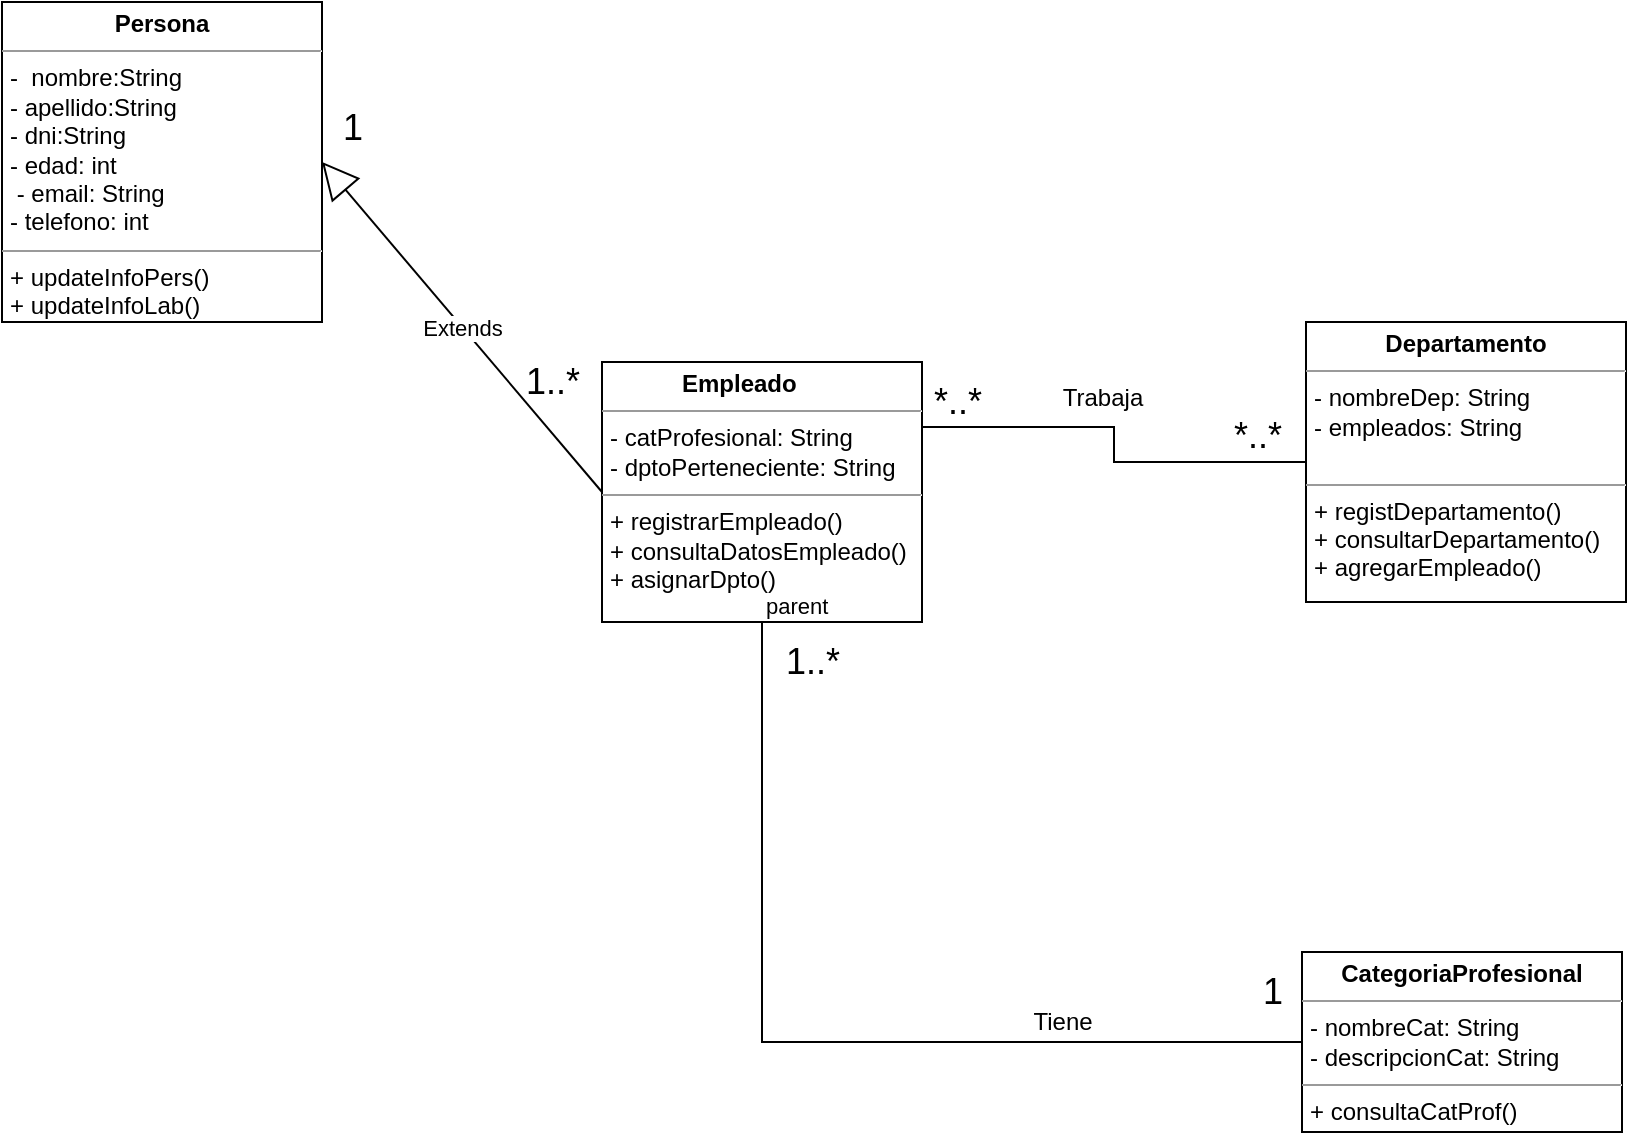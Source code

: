 <mxfile version="22.1.5" type="device">
  <diagram name="Página-1" id="wtxa9gqgMrI55IJ8QQ0V">
    <mxGraphModel dx="1698" dy="944" grid="1" gridSize="10" guides="1" tooltips="1" connect="1" arrows="1" fold="1" page="1" pageScale="1" pageWidth="2339" pageHeight="3300" math="0" shadow="0">
      <root>
        <mxCell id="0" />
        <mxCell id="1" parent="0" />
        <mxCell id="50vOJGf8I0-fYpRgvVZ0-5" value="&lt;p style=&quot;margin:0px;margin-top:4px;text-align:center;&quot;&gt;&lt;b&gt;Empleado&lt;span style=&quot;white-space: pre;&quot;&gt;&#x9;&lt;/span&gt;&lt;/b&gt;&lt;/p&gt;&lt;hr size=&quot;1&quot;&gt;&lt;p style=&quot;margin:0px;margin-left:4px;&quot;&gt;&lt;span style=&quot;background-color: initial;&quot;&gt;- catProfesional: String&lt;/span&gt;&lt;br&gt;&lt;/p&gt;&lt;p style=&quot;margin:0px;margin-left:4px;&quot;&gt;&lt;span style=&quot;background-color: initial;&quot;&gt;- dptoPerteneciente: String&lt;/span&gt;&lt;br&gt;&lt;/p&gt;&lt;hr size=&quot;1&quot;&gt;&lt;p style=&quot;margin:0px;margin-left:4px;&quot;&gt;+ registrarEmpleado()&lt;/p&gt;&lt;p style=&quot;margin:0px;margin-left:4px;&quot;&gt;&lt;span style=&quot;background-color: initial;&quot;&gt;+ consultaDatosEmpleado()&lt;/span&gt;&lt;br&gt;&lt;/p&gt;&lt;p style=&quot;margin:0px;margin-left:4px;&quot;&gt;+ asignarDpto()&lt;/p&gt;" style="verticalAlign=top;align=left;overflow=fill;fontSize=12;fontFamily=Helvetica;html=1;whiteSpace=wrap;" vertex="1" parent="1">
          <mxGeometry x="790" y="300" width="160" height="130" as="geometry" />
        </mxCell>
        <mxCell id="50vOJGf8I0-fYpRgvVZ0-6" value="&lt;p style=&quot;margin:0px;margin-top:4px;text-align:center;&quot;&gt;&lt;b&gt;Departamento&lt;/b&gt;&lt;/p&gt;&lt;hr size=&quot;1&quot;&gt;&lt;p style=&quot;margin:0px;margin-left:4px;&quot;&gt;- nombreDep: String&lt;/p&gt;&lt;p style=&quot;margin:0px;margin-left:4px;&quot;&gt;- empleados: String&lt;/p&gt;&lt;p style=&quot;margin:0px;margin-left:4px;&quot;&gt;&lt;br&gt;&lt;/p&gt;&lt;hr size=&quot;1&quot;&gt;&lt;p style=&quot;margin:0px;margin-left:4px;&quot;&gt;+ registDepartamento()&lt;/p&gt;&lt;p style=&quot;margin:0px;margin-left:4px;&quot;&gt;+ consultarDepartamento()&lt;/p&gt;&lt;p style=&quot;margin:0px;margin-left:4px;&quot;&gt;+ agregarEmpleado()&lt;/p&gt;" style="verticalAlign=top;align=left;overflow=fill;fontSize=12;fontFamily=Helvetica;html=1;whiteSpace=wrap;" vertex="1" parent="1">
          <mxGeometry x="1142" y="280" width="160" height="140" as="geometry" />
        </mxCell>
        <mxCell id="50vOJGf8I0-fYpRgvVZ0-7" value="&lt;p style=&quot;margin:0px;margin-top:4px;text-align:center;&quot;&gt;&lt;b&gt;CategoriaProfesional&lt;/b&gt;&lt;/p&gt;&lt;hr size=&quot;1&quot;&gt;&lt;p style=&quot;margin:0px;margin-left:4px;&quot;&gt;- nombreCat: String&lt;/p&gt;&lt;p style=&quot;margin:0px;margin-left:4px;&quot;&gt;- descripcionCat: String&lt;/p&gt;&lt;hr size=&quot;1&quot;&gt;&lt;p style=&quot;margin:0px;margin-left:4px;&quot;&gt;+ consultaCatProf()&lt;/p&gt;" style="verticalAlign=top;align=left;overflow=fill;fontSize=12;fontFamily=Helvetica;html=1;whiteSpace=wrap;" vertex="1" parent="1">
          <mxGeometry x="1140" y="595" width="160" height="90" as="geometry" />
        </mxCell>
        <mxCell id="50vOJGf8I0-fYpRgvVZ0-8" value="" style="endArrow=none;html=1;edgeStyle=orthogonalEdgeStyle;rounded=0;exitX=1;exitY=0.25;exitDx=0;exitDy=0;entryX=0;entryY=0.5;entryDx=0;entryDy=0;" edge="1" parent="1" source="50vOJGf8I0-fYpRgvVZ0-5" target="50vOJGf8I0-fYpRgvVZ0-6">
          <mxGeometry relative="1" as="geometry">
            <mxPoint x="1240" y="605" as="sourcePoint" />
            <mxPoint x="1400" y="605" as="targetPoint" />
          </mxGeometry>
        </mxCell>
        <mxCell id="50vOJGf8I0-fYpRgvVZ0-10" value="&lt;font style=&quot;font-size: 18px;&quot;&gt;*..*&lt;/font&gt;" style="edgeLabel;resizable=0;html=1;align=right;verticalAlign=bottom;" connectable="0" vertex="1" parent="50vOJGf8I0-fYpRgvVZ0-8">
          <mxGeometry x="1" relative="1" as="geometry">
            <mxPoint x="-12" as="offset" />
          </mxGeometry>
        </mxCell>
        <mxCell id="50vOJGf8I0-fYpRgvVZ0-11" value="Trabaja" style="text;html=1;align=center;verticalAlign=middle;resizable=0;points=[];autosize=1;strokeColor=none;fillColor=none;" vertex="1" parent="1">
          <mxGeometry x="1010" y="303" width="60" height="30" as="geometry" />
        </mxCell>
        <mxCell id="50vOJGf8I0-fYpRgvVZ0-12" value="" style="endArrow=none;html=1;edgeStyle=orthogonalEdgeStyle;rounded=0;exitX=0.5;exitY=1;exitDx=0;exitDy=0;entryX=0;entryY=0.5;entryDx=0;entryDy=0;" edge="1" parent="1" source="50vOJGf8I0-fYpRgvVZ0-5" target="50vOJGf8I0-fYpRgvVZ0-7">
          <mxGeometry relative="1" as="geometry">
            <mxPoint x="1240" y="605" as="sourcePoint" />
            <mxPoint x="1400" y="605" as="targetPoint" />
          </mxGeometry>
        </mxCell>
        <mxCell id="50vOJGf8I0-fYpRgvVZ0-13" value="parent" style="edgeLabel;resizable=0;html=1;align=left;verticalAlign=bottom;" connectable="0" vertex="1" parent="50vOJGf8I0-fYpRgvVZ0-12">
          <mxGeometry x="-1" relative="1" as="geometry" />
        </mxCell>
        <mxCell id="50vOJGf8I0-fYpRgvVZ0-15" value="Tiene" style="text;html=1;align=center;verticalAlign=middle;resizable=0;points=[];autosize=1;strokeColor=none;fillColor=none;" vertex="1" parent="1">
          <mxGeometry x="995" y="615" width="50" height="30" as="geometry" />
        </mxCell>
        <mxCell id="50vOJGf8I0-fYpRgvVZ0-16" value="&lt;p style=&quot;margin:0px;margin-top:4px;text-align:center;&quot;&gt;&lt;b&gt;Persona&lt;/b&gt;&lt;/p&gt;&lt;hr size=&quot;1&quot;&gt;&lt;p style=&quot;border-color: var(--border-color); margin: 0px 0px 0px 4px;&quot;&gt;-&amp;nbsp; nombre:String&lt;/p&gt;&lt;p style=&quot;border-color: var(--border-color); margin: 0px 0px 0px 4px;&quot;&gt;- apellido:String&lt;/p&gt;&lt;p style=&quot;border-color: var(--border-color); margin: 0px 0px 0px 4px;&quot;&gt;- dni:String&lt;/p&gt;&lt;p style=&quot;border-color: var(--border-color); margin: 0px 0px 0px 4px;&quot;&gt;- edad: int&lt;/p&gt;&lt;p style=&quot;border-color: var(--border-color); margin: 0px 0px 0px 4px;&quot;&gt;&amp;nbsp;- email: String&lt;/p&gt;&lt;p style=&quot;border-color: var(--border-color); margin: 0px 0px 0px 4px;&quot;&gt;&lt;span style=&quot;&quot;&gt;- telefono: int&amp;nbsp; &amp;nbsp;&amp;nbsp;&lt;/span&gt;&lt;br&gt;&lt;/p&gt;&lt;hr size=&quot;1&quot;&gt;&lt;p style=&quot;margin:0px;margin-left:4px;&quot;&gt;+ updateInfoPers()&lt;br&gt;&lt;/p&gt;&lt;p style=&quot;margin:0px;margin-left:4px;&quot;&gt;+ updateInfoLab()&lt;br&gt;&lt;/p&gt;" style="verticalAlign=top;align=left;overflow=fill;fontSize=12;fontFamily=Helvetica;html=1;whiteSpace=wrap;" vertex="1" parent="1">
          <mxGeometry x="490" y="120" width="160" height="160" as="geometry" />
        </mxCell>
        <mxCell id="50vOJGf8I0-fYpRgvVZ0-18" value="Extends" style="endArrow=block;endSize=16;endFill=0;html=1;rounded=0;exitX=0;exitY=0.5;exitDx=0;exitDy=0;entryX=1;entryY=0.5;entryDx=0;entryDy=0;" edge="1" parent="1" source="50vOJGf8I0-fYpRgvVZ0-5" target="50vOJGf8I0-fYpRgvVZ0-16">
          <mxGeometry width="160" relative="1" as="geometry">
            <mxPoint x="780" y="480" as="sourcePoint" />
            <mxPoint x="940" y="480" as="targetPoint" />
          </mxGeometry>
        </mxCell>
        <mxCell id="50vOJGf8I0-fYpRgvVZ0-19" value="&lt;font style=&quot;font-size: 18px;&quot;&gt;1&lt;/font&gt;" style="text;html=1;align=center;verticalAlign=middle;resizable=0;points=[];autosize=1;strokeColor=none;fillColor=none;" vertex="1" parent="1">
          <mxGeometry x="650" y="163" width="30" height="40" as="geometry" />
        </mxCell>
        <mxCell id="50vOJGf8I0-fYpRgvVZ0-20" value="&lt;font style=&quot;font-size: 18px;&quot;&gt;1..*&lt;/font&gt;" style="text;html=1;align=center;verticalAlign=middle;resizable=0;points=[];autosize=1;strokeColor=none;fillColor=none;" vertex="1" parent="1">
          <mxGeometry x="740" y="290" width="50" height="40" as="geometry" />
        </mxCell>
        <mxCell id="50vOJGf8I0-fYpRgvVZ0-21" value="&lt;font style=&quot;font-size: 18px;&quot;&gt;*..*&lt;/font&gt;" style="edgeLabel;resizable=0;html=1;align=right;verticalAlign=bottom;" connectable="0" vertex="1" parent="1">
          <mxGeometry x="980" y="333" as="geometry" />
        </mxCell>
        <mxCell id="50vOJGf8I0-fYpRgvVZ0-22" value="&lt;font style=&quot;font-size: 18px;&quot;&gt;1&lt;/font&gt;" style="text;html=1;align=center;verticalAlign=middle;resizable=0;points=[];autosize=1;strokeColor=none;fillColor=none;" vertex="1" parent="1">
          <mxGeometry x="1110" y="595" width="30" height="40" as="geometry" />
        </mxCell>
        <mxCell id="50vOJGf8I0-fYpRgvVZ0-23" value="&lt;font style=&quot;font-size: 18px;&quot;&gt;1..*&lt;/font&gt;" style="text;html=1;align=center;verticalAlign=middle;resizable=0;points=[];autosize=1;strokeColor=none;fillColor=none;" vertex="1" parent="1">
          <mxGeometry x="870" y="430" width="50" height="40" as="geometry" />
        </mxCell>
      </root>
    </mxGraphModel>
  </diagram>
</mxfile>
